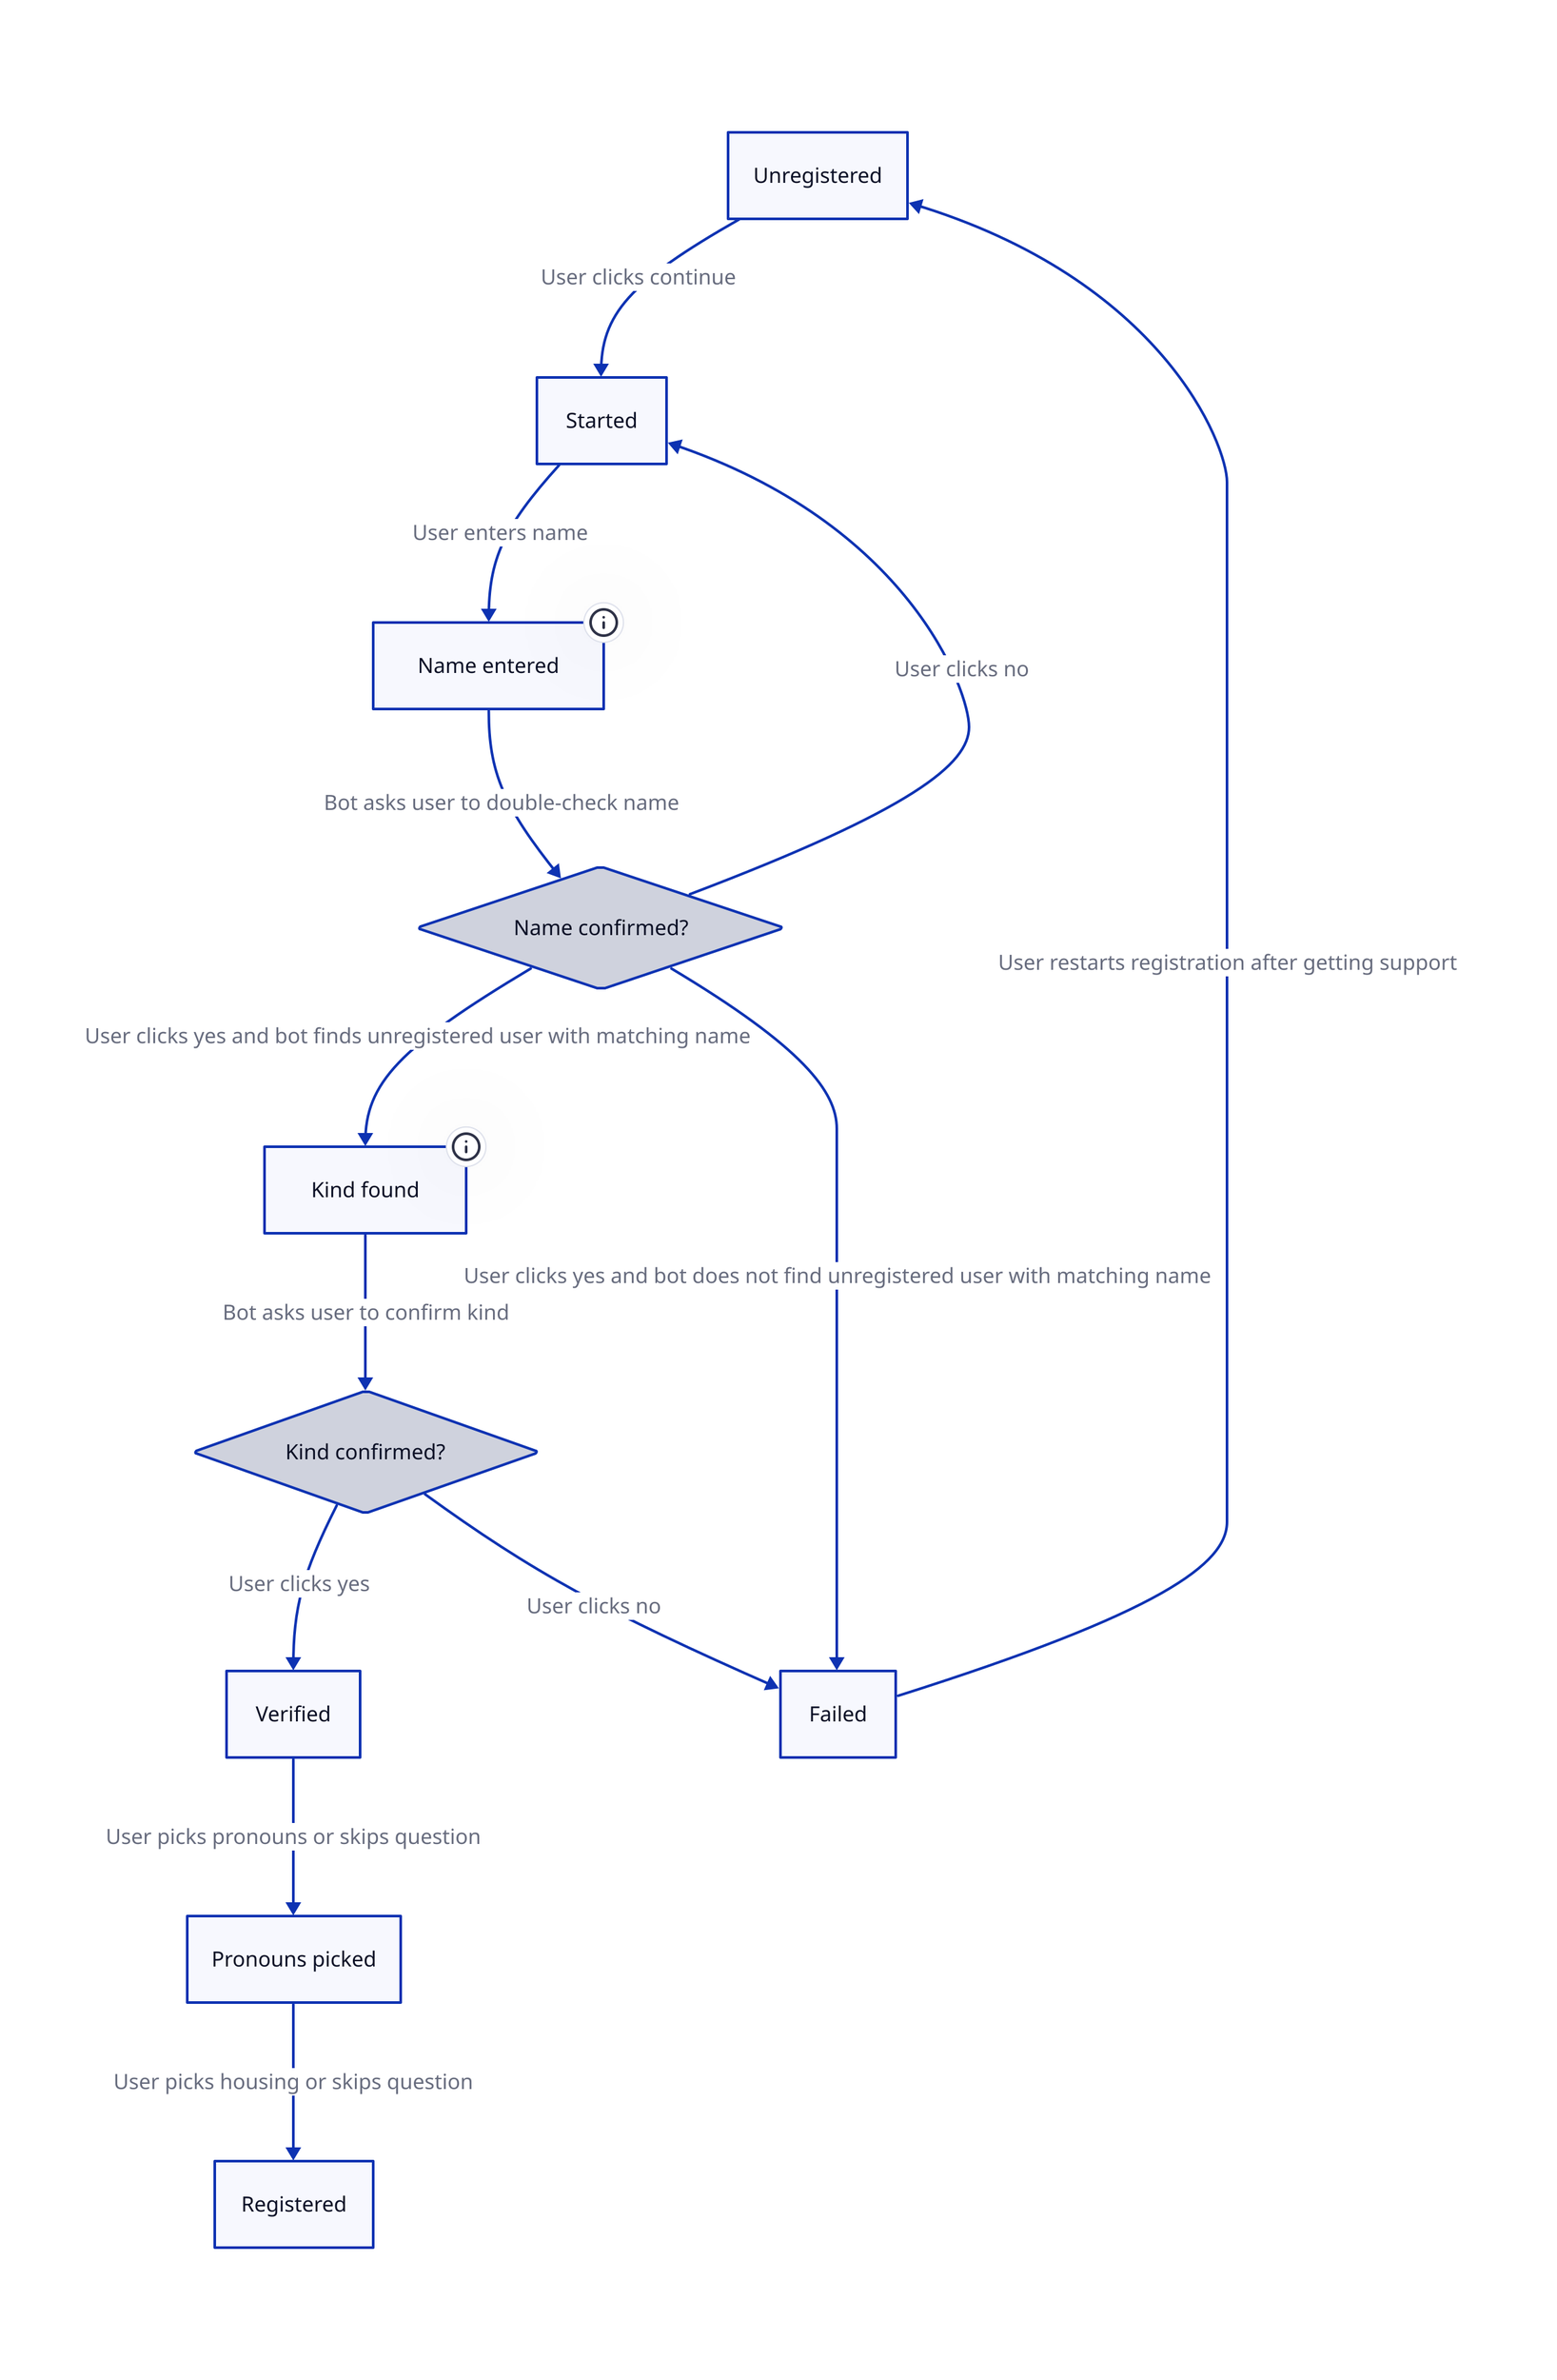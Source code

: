 # States

unregistered: "Unregistered"

started: "Started"

name-entered: "Name entered" {
  tooltip: Contains the user's name
}

kind-found: "Kind found" {
  tooltip: "Contains the user's name and kind"
}

verified: "Verified"

pronouns-picked: "Pronouns picked"

registered: "Registered"

failed: "Failed"

# Decisions

name-confirmed?: "Name confirmed?" {
  shape: diamond
}

kind-confirmed?: "Kind confirmed?" {
  shape: diamond
}

# Connections

unregistered -> started: "User clicks continue"

started -> name-entered: "User enters name"

name-entered -> name-confirmed?: "Bot asks user to double-check name"

name-confirmed? -> started: "User clicks no"

name-confirmed? -> kind-found: "User clicks yes and bot finds unregistered user with matching name"

name-confirmed? -> failed: "User clicks yes and bot does not find unregistered user with matching name"

kind-found -> kind-confirmed?: "Bot asks user to confirm kind"

kind-confirmed? -> verified: "User clicks yes"

kind-confirmed? -> failed: "User clicks no"

verified -> pronouns-picked: "User picks pronouns or skips question"

pronouns-picked -> registered: "User picks housing or skips question"

failed -> unregistered: "User restarts registration after getting support"
